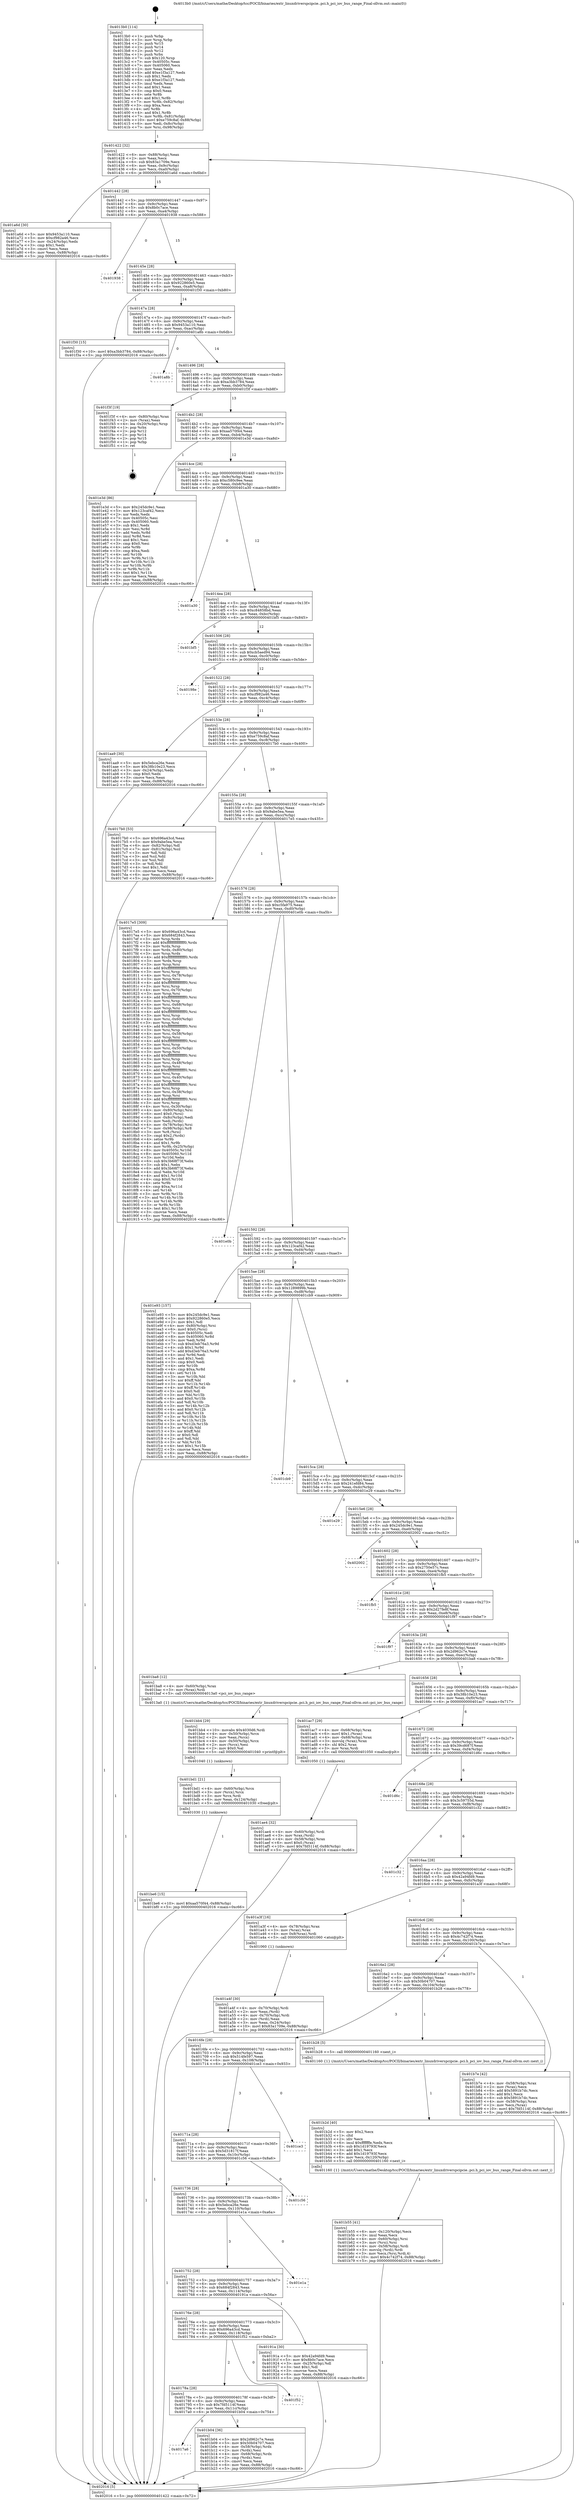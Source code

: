 digraph "0x4013b0" {
  label = "0x4013b0 (/mnt/c/Users/mathe/Desktop/tcc/POCII/binaries/extr_linuxdriverspcipcie..pci.h_pci_iov_bus_range_Final-ollvm.out::main(0))"
  labelloc = "t"
  node[shape=record]

  Entry [label="",width=0.3,height=0.3,shape=circle,fillcolor=black,style=filled]
  "0x401422" [label="{
     0x401422 [32]\l
     | [instrs]\l
     &nbsp;&nbsp;0x401422 \<+6\>: mov -0x88(%rbp),%eax\l
     &nbsp;&nbsp;0x401428 \<+2\>: mov %eax,%ecx\l
     &nbsp;&nbsp;0x40142a \<+6\>: sub $0x83a1709e,%ecx\l
     &nbsp;&nbsp;0x401430 \<+6\>: mov %eax,-0x9c(%rbp)\l
     &nbsp;&nbsp;0x401436 \<+6\>: mov %ecx,-0xa0(%rbp)\l
     &nbsp;&nbsp;0x40143c \<+6\>: je 0000000000401a6d \<main+0x6bd\>\l
  }"]
  "0x401a6d" [label="{
     0x401a6d [30]\l
     | [instrs]\l
     &nbsp;&nbsp;0x401a6d \<+5\>: mov $0x9453a110,%eax\l
     &nbsp;&nbsp;0x401a72 \<+5\>: mov $0xcf982a46,%ecx\l
     &nbsp;&nbsp;0x401a77 \<+3\>: mov -0x24(%rbp),%edx\l
     &nbsp;&nbsp;0x401a7a \<+3\>: cmp $0x1,%edx\l
     &nbsp;&nbsp;0x401a7d \<+3\>: cmovl %ecx,%eax\l
     &nbsp;&nbsp;0x401a80 \<+6\>: mov %eax,-0x88(%rbp)\l
     &nbsp;&nbsp;0x401a86 \<+5\>: jmp 0000000000402016 \<main+0xc66\>\l
  }"]
  "0x401442" [label="{
     0x401442 [28]\l
     | [instrs]\l
     &nbsp;&nbsp;0x401442 \<+5\>: jmp 0000000000401447 \<main+0x97\>\l
     &nbsp;&nbsp;0x401447 \<+6\>: mov -0x9c(%rbp),%eax\l
     &nbsp;&nbsp;0x40144d \<+5\>: sub $0x8b0c7ace,%eax\l
     &nbsp;&nbsp;0x401452 \<+6\>: mov %eax,-0xa4(%rbp)\l
     &nbsp;&nbsp;0x401458 \<+6\>: je 0000000000401938 \<main+0x588\>\l
  }"]
  Exit [label="",width=0.3,height=0.3,shape=circle,fillcolor=black,style=filled,peripheries=2]
  "0x401938" [label="{
     0x401938\l
  }", style=dashed]
  "0x40145e" [label="{
     0x40145e [28]\l
     | [instrs]\l
     &nbsp;&nbsp;0x40145e \<+5\>: jmp 0000000000401463 \<main+0xb3\>\l
     &nbsp;&nbsp;0x401463 \<+6\>: mov -0x9c(%rbp),%eax\l
     &nbsp;&nbsp;0x401469 \<+5\>: sub $0x922860e5,%eax\l
     &nbsp;&nbsp;0x40146e \<+6\>: mov %eax,-0xa8(%rbp)\l
     &nbsp;&nbsp;0x401474 \<+6\>: je 0000000000401f30 \<main+0xb80\>\l
  }"]
  "0x401be6" [label="{
     0x401be6 [15]\l
     | [instrs]\l
     &nbsp;&nbsp;0x401be6 \<+10\>: movl $0xaa570f44,-0x88(%rbp)\l
     &nbsp;&nbsp;0x401bf0 \<+5\>: jmp 0000000000402016 \<main+0xc66\>\l
  }"]
  "0x401f30" [label="{
     0x401f30 [15]\l
     | [instrs]\l
     &nbsp;&nbsp;0x401f30 \<+10\>: movl $0xa3bb3784,-0x88(%rbp)\l
     &nbsp;&nbsp;0x401f3a \<+5\>: jmp 0000000000402016 \<main+0xc66\>\l
  }"]
  "0x40147a" [label="{
     0x40147a [28]\l
     | [instrs]\l
     &nbsp;&nbsp;0x40147a \<+5\>: jmp 000000000040147f \<main+0xcf\>\l
     &nbsp;&nbsp;0x40147f \<+6\>: mov -0x9c(%rbp),%eax\l
     &nbsp;&nbsp;0x401485 \<+5\>: sub $0x9453a110,%eax\l
     &nbsp;&nbsp;0x40148a \<+6\>: mov %eax,-0xac(%rbp)\l
     &nbsp;&nbsp;0x401490 \<+6\>: je 0000000000401a8b \<main+0x6db\>\l
  }"]
  "0x401bd1" [label="{
     0x401bd1 [21]\l
     | [instrs]\l
     &nbsp;&nbsp;0x401bd1 \<+4\>: mov -0x60(%rbp),%rcx\l
     &nbsp;&nbsp;0x401bd5 \<+3\>: mov (%rcx),%rcx\l
     &nbsp;&nbsp;0x401bd8 \<+3\>: mov %rcx,%rdi\l
     &nbsp;&nbsp;0x401bdb \<+6\>: mov %eax,-0x124(%rbp)\l
     &nbsp;&nbsp;0x401be1 \<+5\>: call 0000000000401030 \<free@plt\>\l
     | [calls]\l
     &nbsp;&nbsp;0x401030 \{1\} (unknown)\l
  }"]
  "0x401a8b" [label="{
     0x401a8b\l
  }", style=dashed]
  "0x401496" [label="{
     0x401496 [28]\l
     | [instrs]\l
     &nbsp;&nbsp;0x401496 \<+5\>: jmp 000000000040149b \<main+0xeb\>\l
     &nbsp;&nbsp;0x40149b \<+6\>: mov -0x9c(%rbp),%eax\l
     &nbsp;&nbsp;0x4014a1 \<+5\>: sub $0xa3bb3784,%eax\l
     &nbsp;&nbsp;0x4014a6 \<+6\>: mov %eax,-0xb0(%rbp)\l
     &nbsp;&nbsp;0x4014ac \<+6\>: je 0000000000401f3f \<main+0xb8f\>\l
  }"]
  "0x401bb4" [label="{
     0x401bb4 [29]\l
     | [instrs]\l
     &nbsp;&nbsp;0x401bb4 \<+10\>: movabs $0x4030d6,%rdi\l
     &nbsp;&nbsp;0x401bbe \<+4\>: mov -0x50(%rbp),%rcx\l
     &nbsp;&nbsp;0x401bc2 \<+2\>: mov %eax,(%rcx)\l
     &nbsp;&nbsp;0x401bc4 \<+4\>: mov -0x50(%rbp),%rcx\l
     &nbsp;&nbsp;0x401bc8 \<+2\>: mov (%rcx),%esi\l
     &nbsp;&nbsp;0x401bca \<+2\>: mov $0x0,%al\l
     &nbsp;&nbsp;0x401bcc \<+5\>: call 0000000000401040 \<printf@plt\>\l
     | [calls]\l
     &nbsp;&nbsp;0x401040 \{1\} (unknown)\l
  }"]
  "0x401f3f" [label="{
     0x401f3f [19]\l
     | [instrs]\l
     &nbsp;&nbsp;0x401f3f \<+4\>: mov -0x80(%rbp),%rax\l
     &nbsp;&nbsp;0x401f43 \<+2\>: mov (%rax),%eax\l
     &nbsp;&nbsp;0x401f45 \<+4\>: lea -0x20(%rbp),%rsp\l
     &nbsp;&nbsp;0x401f49 \<+1\>: pop %rbx\l
     &nbsp;&nbsp;0x401f4a \<+2\>: pop %r12\l
     &nbsp;&nbsp;0x401f4c \<+2\>: pop %r14\l
     &nbsp;&nbsp;0x401f4e \<+2\>: pop %r15\l
     &nbsp;&nbsp;0x401f50 \<+1\>: pop %rbp\l
     &nbsp;&nbsp;0x401f51 \<+1\>: ret\l
  }"]
  "0x4014b2" [label="{
     0x4014b2 [28]\l
     | [instrs]\l
     &nbsp;&nbsp;0x4014b2 \<+5\>: jmp 00000000004014b7 \<main+0x107\>\l
     &nbsp;&nbsp;0x4014b7 \<+6\>: mov -0x9c(%rbp),%eax\l
     &nbsp;&nbsp;0x4014bd \<+5\>: sub $0xaa570f44,%eax\l
     &nbsp;&nbsp;0x4014c2 \<+6\>: mov %eax,-0xb4(%rbp)\l
     &nbsp;&nbsp;0x4014c8 \<+6\>: je 0000000000401e3d \<main+0xa8d\>\l
  }"]
  "0x401b55" [label="{
     0x401b55 [41]\l
     | [instrs]\l
     &nbsp;&nbsp;0x401b55 \<+6\>: mov -0x120(%rbp),%ecx\l
     &nbsp;&nbsp;0x401b5b \<+3\>: imul %eax,%ecx\l
     &nbsp;&nbsp;0x401b5e \<+4\>: mov -0x60(%rbp),%rsi\l
     &nbsp;&nbsp;0x401b62 \<+3\>: mov (%rsi),%rsi\l
     &nbsp;&nbsp;0x401b65 \<+4\>: mov -0x58(%rbp),%rdi\l
     &nbsp;&nbsp;0x401b69 \<+3\>: movslq (%rdi),%rdi\l
     &nbsp;&nbsp;0x401b6c \<+3\>: mov %ecx,(%rsi,%rdi,4)\l
     &nbsp;&nbsp;0x401b6f \<+10\>: movl $0x4c742f74,-0x88(%rbp)\l
     &nbsp;&nbsp;0x401b79 \<+5\>: jmp 0000000000402016 \<main+0xc66\>\l
  }"]
  "0x401e3d" [label="{
     0x401e3d [86]\l
     | [instrs]\l
     &nbsp;&nbsp;0x401e3d \<+5\>: mov $0x245dc9e1,%eax\l
     &nbsp;&nbsp;0x401e42 \<+5\>: mov $0x123caf42,%ecx\l
     &nbsp;&nbsp;0x401e47 \<+2\>: xor %edx,%edx\l
     &nbsp;&nbsp;0x401e49 \<+7\>: mov 0x40505c,%esi\l
     &nbsp;&nbsp;0x401e50 \<+7\>: mov 0x405060,%edi\l
     &nbsp;&nbsp;0x401e57 \<+3\>: sub $0x1,%edx\l
     &nbsp;&nbsp;0x401e5a \<+3\>: mov %esi,%r8d\l
     &nbsp;&nbsp;0x401e5d \<+3\>: add %edx,%r8d\l
     &nbsp;&nbsp;0x401e60 \<+4\>: imul %r8d,%esi\l
     &nbsp;&nbsp;0x401e64 \<+3\>: and $0x1,%esi\l
     &nbsp;&nbsp;0x401e67 \<+3\>: cmp $0x0,%esi\l
     &nbsp;&nbsp;0x401e6a \<+4\>: sete %r9b\l
     &nbsp;&nbsp;0x401e6e \<+3\>: cmp $0xa,%edi\l
     &nbsp;&nbsp;0x401e71 \<+4\>: setl %r10b\l
     &nbsp;&nbsp;0x401e75 \<+3\>: mov %r9b,%r11b\l
     &nbsp;&nbsp;0x401e78 \<+3\>: and %r10b,%r11b\l
     &nbsp;&nbsp;0x401e7b \<+3\>: xor %r10b,%r9b\l
     &nbsp;&nbsp;0x401e7e \<+3\>: or %r9b,%r11b\l
     &nbsp;&nbsp;0x401e81 \<+4\>: test $0x1,%r11b\l
     &nbsp;&nbsp;0x401e85 \<+3\>: cmovne %ecx,%eax\l
     &nbsp;&nbsp;0x401e88 \<+6\>: mov %eax,-0x88(%rbp)\l
     &nbsp;&nbsp;0x401e8e \<+5\>: jmp 0000000000402016 \<main+0xc66\>\l
  }"]
  "0x4014ce" [label="{
     0x4014ce [28]\l
     | [instrs]\l
     &nbsp;&nbsp;0x4014ce \<+5\>: jmp 00000000004014d3 \<main+0x123\>\l
     &nbsp;&nbsp;0x4014d3 \<+6\>: mov -0x9c(%rbp),%eax\l
     &nbsp;&nbsp;0x4014d9 \<+5\>: sub $0xc580c9ee,%eax\l
     &nbsp;&nbsp;0x4014de \<+6\>: mov %eax,-0xb8(%rbp)\l
     &nbsp;&nbsp;0x4014e4 \<+6\>: je 0000000000401a30 \<main+0x680\>\l
  }"]
  "0x401b2d" [label="{
     0x401b2d [40]\l
     | [instrs]\l
     &nbsp;&nbsp;0x401b2d \<+5\>: mov $0x2,%ecx\l
     &nbsp;&nbsp;0x401b32 \<+1\>: cltd\l
     &nbsp;&nbsp;0x401b33 \<+2\>: idiv %ecx\l
     &nbsp;&nbsp;0x401b35 \<+6\>: imul $0xfffffffe,%edx,%ecx\l
     &nbsp;&nbsp;0x401b3b \<+6\>: sub $0x1d19793f,%ecx\l
     &nbsp;&nbsp;0x401b41 \<+3\>: add $0x1,%ecx\l
     &nbsp;&nbsp;0x401b44 \<+6\>: add $0x1d19793f,%ecx\l
     &nbsp;&nbsp;0x401b4a \<+6\>: mov %ecx,-0x120(%rbp)\l
     &nbsp;&nbsp;0x401b50 \<+5\>: call 0000000000401160 \<next_i\>\l
     | [calls]\l
     &nbsp;&nbsp;0x401160 \{1\} (/mnt/c/Users/mathe/Desktop/tcc/POCII/binaries/extr_linuxdriverspcipcie..pci.h_pci_iov_bus_range_Final-ollvm.out::next_i)\l
  }"]
  "0x401a30" [label="{
     0x401a30\l
  }", style=dashed]
  "0x4014ea" [label="{
     0x4014ea [28]\l
     | [instrs]\l
     &nbsp;&nbsp;0x4014ea \<+5\>: jmp 00000000004014ef \<main+0x13f\>\l
     &nbsp;&nbsp;0x4014ef \<+6\>: mov -0x9c(%rbp),%eax\l
     &nbsp;&nbsp;0x4014f5 \<+5\>: sub $0xc84858bd,%eax\l
     &nbsp;&nbsp;0x4014fa \<+6\>: mov %eax,-0xbc(%rbp)\l
     &nbsp;&nbsp;0x401500 \<+6\>: je 0000000000401bf5 \<main+0x845\>\l
  }"]
  "0x4017a6" [label="{
     0x4017a6\l
  }", style=dashed]
  "0x401bf5" [label="{
     0x401bf5\l
  }", style=dashed]
  "0x401506" [label="{
     0x401506 [28]\l
     | [instrs]\l
     &nbsp;&nbsp;0x401506 \<+5\>: jmp 000000000040150b \<main+0x15b\>\l
     &nbsp;&nbsp;0x40150b \<+6\>: mov -0x9c(%rbp),%eax\l
     &nbsp;&nbsp;0x401511 \<+5\>: sub $0xcb5aed94,%eax\l
     &nbsp;&nbsp;0x401516 \<+6\>: mov %eax,-0xc0(%rbp)\l
     &nbsp;&nbsp;0x40151c \<+6\>: je 000000000040198e \<main+0x5de\>\l
  }"]
  "0x401b04" [label="{
     0x401b04 [36]\l
     | [instrs]\l
     &nbsp;&nbsp;0x401b04 \<+5\>: mov $0x2d962c7e,%eax\l
     &nbsp;&nbsp;0x401b09 \<+5\>: mov $0x50b04707,%ecx\l
     &nbsp;&nbsp;0x401b0e \<+4\>: mov -0x58(%rbp),%rdx\l
     &nbsp;&nbsp;0x401b12 \<+2\>: mov (%rdx),%esi\l
     &nbsp;&nbsp;0x401b14 \<+4\>: mov -0x68(%rbp),%rdx\l
     &nbsp;&nbsp;0x401b18 \<+2\>: cmp (%rdx),%esi\l
     &nbsp;&nbsp;0x401b1a \<+3\>: cmovl %ecx,%eax\l
     &nbsp;&nbsp;0x401b1d \<+6\>: mov %eax,-0x88(%rbp)\l
     &nbsp;&nbsp;0x401b23 \<+5\>: jmp 0000000000402016 \<main+0xc66\>\l
  }"]
  "0x40198e" [label="{
     0x40198e\l
  }", style=dashed]
  "0x401522" [label="{
     0x401522 [28]\l
     | [instrs]\l
     &nbsp;&nbsp;0x401522 \<+5\>: jmp 0000000000401527 \<main+0x177\>\l
     &nbsp;&nbsp;0x401527 \<+6\>: mov -0x9c(%rbp),%eax\l
     &nbsp;&nbsp;0x40152d \<+5\>: sub $0xcf982a46,%eax\l
     &nbsp;&nbsp;0x401532 \<+6\>: mov %eax,-0xc4(%rbp)\l
     &nbsp;&nbsp;0x401538 \<+6\>: je 0000000000401aa9 \<main+0x6f9\>\l
  }"]
  "0x40178a" [label="{
     0x40178a [28]\l
     | [instrs]\l
     &nbsp;&nbsp;0x40178a \<+5\>: jmp 000000000040178f \<main+0x3df\>\l
     &nbsp;&nbsp;0x40178f \<+6\>: mov -0x9c(%rbp),%eax\l
     &nbsp;&nbsp;0x401795 \<+5\>: sub $0x7fd5114f,%eax\l
     &nbsp;&nbsp;0x40179a \<+6\>: mov %eax,-0x11c(%rbp)\l
     &nbsp;&nbsp;0x4017a0 \<+6\>: je 0000000000401b04 \<main+0x754\>\l
  }"]
  "0x401aa9" [label="{
     0x401aa9 [30]\l
     | [instrs]\l
     &nbsp;&nbsp;0x401aa9 \<+5\>: mov $0x5ebca26e,%eax\l
     &nbsp;&nbsp;0x401aae \<+5\>: mov $0x38b10e23,%ecx\l
     &nbsp;&nbsp;0x401ab3 \<+3\>: mov -0x24(%rbp),%edx\l
     &nbsp;&nbsp;0x401ab6 \<+3\>: cmp $0x0,%edx\l
     &nbsp;&nbsp;0x401ab9 \<+3\>: cmove %ecx,%eax\l
     &nbsp;&nbsp;0x401abc \<+6\>: mov %eax,-0x88(%rbp)\l
     &nbsp;&nbsp;0x401ac2 \<+5\>: jmp 0000000000402016 \<main+0xc66\>\l
  }"]
  "0x40153e" [label="{
     0x40153e [28]\l
     | [instrs]\l
     &nbsp;&nbsp;0x40153e \<+5\>: jmp 0000000000401543 \<main+0x193\>\l
     &nbsp;&nbsp;0x401543 \<+6\>: mov -0x9c(%rbp),%eax\l
     &nbsp;&nbsp;0x401549 \<+5\>: sub $0xe759c8af,%eax\l
     &nbsp;&nbsp;0x40154e \<+6\>: mov %eax,-0xc8(%rbp)\l
     &nbsp;&nbsp;0x401554 \<+6\>: je 00000000004017b0 \<main+0x400\>\l
  }"]
  "0x401f52" [label="{
     0x401f52\l
  }", style=dashed]
  "0x4017b0" [label="{
     0x4017b0 [53]\l
     | [instrs]\l
     &nbsp;&nbsp;0x4017b0 \<+5\>: mov $0x696a43cd,%eax\l
     &nbsp;&nbsp;0x4017b5 \<+5\>: mov $0x9abe5ea,%ecx\l
     &nbsp;&nbsp;0x4017ba \<+6\>: mov -0x82(%rbp),%dl\l
     &nbsp;&nbsp;0x4017c0 \<+7\>: mov -0x81(%rbp),%sil\l
     &nbsp;&nbsp;0x4017c7 \<+3\>: mov %dl,%dil\l
     &nbsp;&nbsp;0x4017ca \<+3\>: and %sil,%dil\l
     &nbsp;&nbsp;0x4017cd \<+3\>: xor %sil,%dl\l
     &nbsp;&nbsp;0x4017d0 \<+3\>: or %dl,%dil\l
     &nbsp;&nbsp;0x4017d3 \<+4\>: test $0x1,%dil\l
     &nbsp;&nbsp;0x4017d7 \<+3\>: cmovne %ecx,%eax\l
     &nbsp;&nbsp;0x4017da \<+6\>: mov %eax,-0x88(%rbp)\l
     &nbsp;&nbsp;0x4017e0 \<+5\>: jmp 0000000000402016 \<main+0xc66\>\l
  }"]
  "0x40155a" [label="{
     0x40155a [28]\l
     | [instrs]\l
     &nbsp;&nbsp;0x40155a \<+5\>: jmp 000000000040155f \<main+0x1af\>\l
     &nbsp;&nbsp;0x40155f \<+6\>: mov -0x9c(%rbp),%eax\l
     &nbsp;&nbsp;0x401565 \<+5\>: sub $0x9abe5ea,%eax\l
     &nbsp;&nbsp;0x40156a \<+6\>: mov %eax,-0xcc(%rbp)\l
     &nbsp;&nbsp;0x401570 \<+6\>: je 00000000004017e5 \<main+0x435\>\l
  }"]
  "0x402016" [label="{
     0x402016 [5]\l
     | [instrs]\l
     &nbsp;&nbsp;0x402016 \<+5\>: jmp 0000000000401422 \<main+0x72\>\l
  }"]
  "0x4013b0" [label="{
     0x4013b0 [114]\l
     | [instrs]\l
     &nbsp;&nbsp;0x4013b0 \<+1\>: push %rbp\l
     &nbsp;&nbsp;0x4013b1 \<+3\>: mov %rsp,%rbp\l
     &nbsp;&nbsp;0x4013b4 \<+2\>: push %r15\l
     &nbsp;&nbsp;0x4013b6 \<+2\>: push %r14\l
     &nbsp;&nbsp;0x4013b8 \<+2\>: push %r12\l
     &nbsp;&nbsp;0x4013ba \<+1\>: push %rbx\l
     &nbsp;&nbsp;0x4013bb \<+7\>: sub $0x120,%rsp\l
     &nbsp;&nbsp;0x4013c2 \<+7\>: mov 0x40505c,%eax\l
     &nbsp;&nbsp;0x4013c9 \<+7\>: mov 0x405060,%ecx\l
     &nbsp;&nbsp;0x4013d0 \<+2\>: mov %eax,%edx\l
     &nbsp;&nbsp;0x4013d2 \<+6\>: add $0xe1f3a127,%edx\l
     &nbsp;&nbsp;0x4013d8 \<+3\>: sub $0x1,%edx\l
     &nbsp;&nbsp;0x4013db \<+6\>: sub $0xe1f3a127,%edx\l
     &nbsp;&nbsp;0x4013e1 \<+3\>: imul %edx,%eax\l
     &nbsp;&nbsp;0x4013e4 \<+3\>: and $0x1,%eax\l
     &nbsp;&nbsp;0x4013e7 \<+3\>: cmp $0x0,%eax\l
     &nbsp;&nbsp;0x4013ea \<+4\>: sete %r8b\l
     &nbsp;&nbsp;0x4013ee \<+4\>: and $0x1,%r8b\l
     &nbsp;&nbsp;0x4013f2 \<+7\>: mov %r8b,-0x82(%rbp)\l
     &nbsp;&nbsp;0x4013f9 \<+3\>: cmp $0xa,%ecx\l
     &nbsp;&nbsp;0x4013fc \<+4\>: setl %r8b\l
     &nbsp;&nbsp;0x401400 \<+4\>: and $0x1,%r8b\l
     &nbsp;&nbsp;0x401404 \<+7\>: mov %r8b,-0x81(%rbp)\l
     &nbsp;&nbsp;0x40140b \<+10\>: movl $0xe759c8af,-0x88(%rbp)\l
     &nbsp;&nbsp;0x401415 \<+6\>: mov %edi,-0x8c(%rbp)\l
     &nbsp;&nbsp;0x40141b \<+7\>: mov %rsi,-0x98(%rbp)\l
  }"]
  "0x401ae4" [label="{
     0x401ae4 [32]\l
     | [instrs]\l
     &nbsp;&nbsp;0x401ae4 \<+4\>: mov -0x60(%rbp),%rdi\l
     &nbsp;&nbsp;0x401ae8 \<+3\>: mov %rax,(%rdi)\l
     &nbsp;&nbsp;0x401aeb \<+4\>: mov -0x58(%rbp),%rax\l
     &nbsp;&nbsp;0x401aef \<+6\>: movl $0x0,(%rax)\l
     &nbsp;&nbsp;0x401af5 \<+10\>: movl $0x7fd5114f,-0x88(%rbp)\l
     &nbsp;&nbsp;0x401aff \<+5\>: jmp 0000000000402016 \<main+0xc66\>\l
  }"]
  "0x4017e5" [label="{
     0x4017e5 [309]\l
     | [instrs]\l
     &nbsp;&nbsp;0x4017e5 \<+5\>: mov $0x696a43cd,%eax\l
     &nbsp;&nbsp;0x4017ea \<+5\>: mov $0x684f2843,%ecx\l
     &nbsp;&nbsp;0x4017ef \<+3\>: mov %rsp,%rdx\l
     &nbsp;&nbsp;0x4017f2 \<+4\>: add $0xfffffffffffffff0,%rdx\l
     &nbsp;&nbsp;0x4017f6 \<+3\>: mov %rdx,%rsp\l
     &nbsp;&nbsp;0x4017f9 \<+4\>: mov %rdx,-0x80(%rbp)\l
     &nbsp;&nbsp;0x4017fd \<+3\>: mov %rsp,%rdx\l
     &nbsp;&nbsp;0x401800 \<+4\>: add $0xfffffffffffffff0,%rdx\l
     &nbsp;&nbsp;0x401804 \<+3\>: mov %rdx,%rsp\l
     &nbsp;&nbsp;0x401807 \<+3\>: mov %rsp,%rsi\l
     &nbsp;&nbsp;0x40180a \<+4\>: add $0xfffffffffffffff0,%rsi\l
     &nbsp;&nbsp;0x40180e \<+3\>: mov %rsi,%rsp\l
     &nbsp;&nbsp;0x401811 \<+4\>: mov %rsi,-0x78(%rbp)\l
     &nbsp;&nbsp;0x401815 \<+3\>: mov %rsp,%rsi\l
     &nbsp;&nbsp;0x401818 \<+4\>: add $0xfffffffffffffff0,%rsi\l
     &nbsp;&nbsp;0x40181c \<+3\>: mov %rsi,%rsp\l
     &nbsp;&nbsp;0x40181f \<+4\>: mov %rsi,-0x70(%rbp)\l
     &nbsp;&nbsp;0x401823 \<+3\>: mov %rsp,%rsi\l
     &nbsp;&nbsp;0x401826 \<+4\>: add $0xfffffffffffffff0,%rsi\l
     &nbsp;&nbsp;0x40182a \<+3\>: mov %rsi,%rsp\l
     &nbsp;&nbsp;0x40182d \<+4\>: mov %rsi,-0x68(%rbp)\l
     &nbsp;&nbsp;0x401831 \<+3\>: mov %rsp,%rsi\l
     &nbsp;&nbsp;0x401834 \<+4\>: add $0xfffffffffffffff0,%rsi\l
     &nbsp;&nbsp;0x401838 \<+3\>: mov %rsi,%rsp\l
     &nbsp;&nbsp;0x40183b \<+4\>: mov %rsi,-0x60(%rbp)\l
     &nbsp;&nbsp;0x40183f \<+3\>: mov %rsp,%rsi\l
     &nbsp;&nbsp;0x401842 \<+4\>: add $0xfffffffffffffff0,%rsi\l
     &nbsp;&nbsp;0x401846 \<+3\>: mov %rsi,%rsp\l
     &nbsp;&nbsp;0x401849 \<+4\>: mov %rsi,-0x58(%rbp)\l
     &nbsp;&nbsp;0x40184d \<+3\>: mov %rsp,%rsi\l
     &nbsp;&nbsp;0x401850 \<+4\>: add $0xfffffffffffffff0,%rsi\l
     &nbsp;&nbsp;0x401854 \<+3\>: mov %rsi,%rsp\l
     &nbsp;&nbsp;0x401857 \<+4\>: mov %rsi,-0x50(%rbp)\l
     &nbsp;&nbsp;0x40185b \<+3\>: mov %rsp,%rsi\l
     &nbsp;&nbsp;0x40185e \<+4\>: add $0xfffffffffffffff0,%rsi\l
     &nbsp;&nbsp;0x401862 \<+3\>: mov %rsi,%rsp\l
     &nbsp;&nbsp;0x401865 \<+4\>: mov %rsi,-0x48(%rbp)\l
     &nbsp;&nbsp;0x401869 \<+3\>: mov %rsp,%rsi\l
     &nbsp;&nbsp;0x40186c \<+4\>: add $0xfffffffffffffff0,%rsi\l
     &nbsp;&nbsp;0x401870 \<+3\>: mov %rsi,%rsp\l
     &nbsp;&nbsp;0x401873 \<+4\>: mov %rsi,-0x40(%rbp)\l
     &nbsp;&nbsp;0x401877 \<+3\>: mov %rsp,%rsi\l
     &nbsp;&nbsp;0x40187a \<+4\>: add $0xfffffffffffffff0,%rsi\l
     &nbsp;&nbsp;0x40187e \<+3\>: mov %rsi,%rsp\l
     &nbsp;&nbsp;0x401881 \<+4\>: mov %rsi,-0x38(%rbp)\l
     &nbsp;&nbsp;0x401885 \<+3\>: mov %rsp,%rsi\l
     &nbsp;&nbsp;0x401888 \<+4\>: add $0xfffffffffffffff0,%rsi\l
     &nbsp;&nbsp;0x40188c \<+3\>: mov %rsi,%rsp\l
     &nbsp;&nbsp;0x40188f \<+4\>: mov %rsi,-0x30(%rbp)\l
     &nbsp;&nbsp;0x401893 \<+4\>: mov -0x80(%rbp),%rsi\l
     &nbsp;&nbsp;0x401897 \<+6\>: movl $0x0,(%rsi)\l
     &nbsp;&nbsp;0x40189d \<+6\>: mov -0x8c(%rbp),%edi\l
     &nbsp;&nbsp;0x4018a3 \<+2\>: mov %edi,(%rdx)\l
     &nbsp;&nbsp;0x4018a5 \<+4\>: mov -0x78(%rbp),%rsi\l
     &nbsp;&nbsp;0x4018a9 \<+7\>: mov -0x98(%rbp),%r8\l
     &nbsp;&nbsp;0x4018b0 \<+3\>: mov %r8,(%rsi)\l
     &nbsp;&nbsp;0x4018b3 \<+3\>: cmpl $0x2,(%rdx)\l
     &nbsp;&nbsp;0x4018b6 \<+4\>: setne %r9b\l
     &nbsp;&nbsp;0x4018ba \<+4\>: and $0x1,%r9b\l
     &nbsp;&nbsp;0x4018be \<+4\>: mov %r9b,-0x25(%rbp)\l
     &nbsp;&nbsp;0x4018c2 \<+8\>: mov 0x40505c,%r10d\l
     &nbsp;&nbsp;0x4018ca \<+8\>: mov 0x405060,%r11d\l
     &nbsp;&nbsp;0x4018d2 \<+3\>: mov %r10d,%ebx\l
     &nbsp;&nbsp;0x4018d5 \<+6\>: sub $0x3b68f73f,%ebx\l
     &nbsp;&nbsp;0x4018db \<+3\>: sub $0x1,%ebx\l
     &nbsp;&nbsp;0x4018de \<+6\>: add $0x3b68f73f,%ebx\l
     &nbsp;&nbsp;0x4018e4 \<+4\>: imul %ebx,%r10d\l
     &nbsp;&nbsp;0x4018e8 \<+4\>: and $0x1,%r10d\l
     &nbsp;&nbsp;0x4018ec \<+4\>: cmp $0x0,%r10d\l
     &nbsp;&nbsp;0x4018f0 \<+4\>: sete %r9b\l
     &nbsp;&nbsp;0x4018f4 \<+4\>: cmp $0xa,%r11d\l
     &nbsp;&nbsp;0x4018f8 \<+4\>: setl %r14b\l
     &nbsp;&nbsp;0x4018fc \<+3\>: mov %r9b,%r15b\l
     &nbsp;&nbsp;0x4018ff \<+3\>: and %r14b,%r15b\l
     &nbsp;&nbsp;0x401902 \<+3\>: xor %r14b,%r9b\l
     &nbsp;&nbsp;0x401905 \<+3\>: or %r9b,%r15b\l
     &nbsp;&nbsp;0x401908 \<+4\>: test $0x1,%r15b\l
     &nbsp;&nbsp;0x40190c \<+3\>: cmovne %ecx,%eax\l
     &nbsp;&nbsp;0x40190f \<+6\>: mov %eax,-0x88(%rbp)\l
     &nbsp;&nbsp;0x401915 \<+5\>: jmp 0000000000402016 \<main+0xc66\>\l
  }"]
  "0x401576" [label="{
     0x401576 [28]\l
     | [instrs]\l
     &nbsp;&nbsp;0x401576 \<+5\>: jmp 000000000040157b \<main+0x1cb\>\l
     &nbsp;&nbsp;0x40157b \<+6\>: mov -0x9c(%rbp),%eax\l
     &nbsp;&nbsp;0x401581 \<+5\>: sub $0xc5fa975,%eax\l
     &nbsp;&nbsp;0x401586 \<+6\>: mov %eax,-0xd0(%rbp)\l
     &nbsp;&nbsp;0x40158c \<+6\>: je 0000000000401e0b \<main+0xa5b\>\l
  }"]
  "0x401a4f" [label="{
     0x401a4f [30]\l
     | [instrs]\l
     &nbsp;&nbsp;0x401a4f \<+4\>: mov -0x70(%rbp),%rdi\l
     &nbsp;&nbsp;0x401a53 \<+2\>: mov %eax,(%rdi)\l
     &nbsp;&nbsp;0x401a55 \<+4\>: mov -0x70(%rbp),%rdi\l
     &nbsp;&nbsp;0x401a59 \<+2\>: mov (%rdi),%eax\l
     &nbsp;&nbsp;0x401a5b \<+3\>: mov %eax,-0x24(%rbp)\l
     &nbsp;&nbsp;0x401a5e \<+10\>: movl $0x83a1709e,-0x88(%rbp)\l
     &nbsp;&nbsp;0x401a68 \<+5\>: jmp 0000000000402016 \<main+0xc66\>\l
  }"]
  "0x40176e" [label="{
     0x40176e [28]\l
     | [instrs]\l
     &nbsp;&nbsp;0x40176e \<+5\>: jmp 0000000000401773 \<main+0x3c3\>\l
     &nbsp;&nbsp;0x401773 \<+6\>: mov -0x9c(%rbp),%eax\l
     &nbsp;&nbsp;0x401779 \<+5\>: sub $0x696a43cd,%eax\l
     &nbsp;&nbsp;0x40177e \<+6\>: mov %eax,-0x118(%rbp)\l
     &nbsp;&nbsp;0x401784 \<+6\>: je 0000000000401f52 \<main+0xba2\>\l
  }"]
  "0x401e0b" [label="{
     0x401e0b\l
  }", style=dashed]
  "0x401592" [label="{
     0x401592 [28]\l
     | [instrs]\l
     &nbsp;&nbsp;0x401592 \<+5\>: jmp 0000000000401597 \<main+0x1e7\>\l
     &nbsp;&nbsp;0x401597 \<+6\>: mov -0x9c(%rbp),%eax\l
     &nbsp;&nbsp;0x40159d \<+5\>: sub $0x123caf42,%eax\l
     &nbsp;&nbsp;0x4015a2 \<+6\>: mov %eax,-0xd4(%rbp)\l
     &nbsp;&nbsp;0x4015a8 \<+6\>: je 0000000000401e93 \<main+0xae3\>\l
  }"]
  "0x40191a" [label="{
     0x40191a [30]\l
     | [instrs]\l
     &nbsp;&nbsp;0x40191a \<+5\>: mov $0x42a94fd9,%eax\l
     &nbsp;&nbsp;0x40191f \<+5\>: mov $0x8b0c7ace,%ecx\l
     &nbsp;&nbsp;0x401924 \<+3\>: mov -0x25(%rbp),%dl\l
     &nbsp;&nbsp;0x401927 \<+3\>: test $0x1,%dl\l
     &nbsp;&nbsp;0x40192a \<+3\>: cmovne %ecx,%eax\l
     &nbsp;&nbsp;0x40192d \<+6\>: mov %eax,-0x88(%rbp)\l
     &nbsp;&nbsp;0x401933 \<+5\>: jmp 0000000000402016 \<main+0xc66\>\l
  }"]
  "0x401e93" [label="{
     0x401e93 [157]\l
     | [instrs]\l
     &nbsp;&nbsp;0x401e93 \<+5\>: mov $0x245dc9e1,%eax\l
     &nbsp;&nbsp;0x401e98 \<+5\>: mov $0x922860e5,%ecx\l
     &nbsp;&nbsp;0x401e9d \<+2\>: mov $0x1,%dl\l
     &nbsp;&nbsp;0x401e9f \<+4\>: mov -0x80(%rbp),%rsi\l
     &nbsp;&nbsp;0x401ea3 \<+6\>: movl $0x0,(%rsi)\l
     &nbsp;&nbsp;0x401ea9 \<+7\>: mov 0x40505c,%edi\l
     &nbsp;&nbsp;0x401eb0 \<+8\>: mov 0x405060,%r8d\l
     &nbsp;&nbsp;0x401eb8 \<+3\>: mov %edi,%r9d\l
     &nbsp;&nbsp;0x401ebb \<+7\>: sub $0xd3eb76a3,%r9d\l
     &nbsp;&nbsp;0x401ec2 \<+4\>: sub $0x1,%r9d\l
     &nbsp;&nbsp;0x401ec6 \<+7\>: add $0xd3eb76a3,%r9d\l
     &nbsp;&nbsp;0x401ecd \<+4\>: imul %r9d,%edi\l
     &nbsp;&nbsp;0x401ed1 \<+3\>: and $0x1,%edi\l
     &nbsp;&nbsp;0x401ed4 \<+3\>: cmp $0x0,%edi\l
     &nbsp;&nbsp;0x401ed7 \<+4\>: sete %r10b\l
     &nbsp;&nbsp;0x401edb \<+4\>: cmp $0xa,%r8d\l
     &nbsp;&nbsp;0x401edf \<+4\>: setl %r11b\l
     &nbsp;&nbsp;0x401ee3 \<+3\>: mov %r10b,%bl\l
     &nbsp;&nbsp;0x401ee6 \<+3\>: xor $0xff,%bl\l
     &nbsp;&nbsp;0x401ee9 \<+3\>: mov %r11b,%r14b\l
     &nbsp;&nbsp;0x401eec \<+4\>: xor $0xff,%r14b\l
     &nbsp;&nbsp;0x401ef0 \<+3\>: xor $0x0,%dl\l
     &nbsp;&nbsp;0x401ef3 \<+3\>: mov %bl,%r15b\l
     &nbsp;&nbsp;0x401ef6 \<+4\>: and $0x0,%r15b\l
     &nbsp;&nbsp;0x401efa \<+3\>: and %dl,%r10b\l
     &nbsp;&nbsp;0x401efd \<+3\>: mov %r14b,%r12b\l
     &nbsp;&nbsp;0x401f00 \<+4\>: and $0x0,%r12b\l
     &nbsp;&nbsp;0x401f04 \<+3\>: and %dl,%r11b\l
     &nbsp;&nbsp;0x401f07 \<+3\>: or %r10b,%r15b\l
     &nbsp;&nbsp;0x401f0a \<+3\>: or %r11b,%r12b\l
     &nbsp;&nbsp;0x401f0d \<+3\>: xor %r12b,%r15b\l
     &nbsp;&nbsp;0x401f10 \<+3\>: or %r14b,%bl\l
     &nbsp;&nbsp;0x401f13 \<+3\>: xor $0xff,%bl\l
     &nbsp;&nbsp;0x401f16 \<+3\>: or $0x0,%dl\l
     &nbsp;&nbsp;0x401f19 \<+2\>: and %dl,%bl\l
     &nbsp;&nbsp;0x401f1b \<+3\>: or %bl,%r15b\l
     &nbsp;&nbsp;0x401f1e \<+4\>: test $0x1,%r15b\l
     &nbsp;&nbsp;0x401f22 \<+3\>: cmovne %ecx,%eax\l
     &nbsp;&nbsp;0x401f25 \<+6\>: mov %eax,-0x88(%rbp)\l
     &nbsp;&nbsp;0x401f2b \<+5\>: jmp 0000000000402016 \<main+0xc66\>\l
  }"]
  "0x4015ae" [label="{
     0x4015ae [28]\l
     | [instrs]\l
     &nbsp;&nbsp;0x4015ae \<+5\>: jmp 00000000004015b3 \<main+0x203\>\l
     &nbsp;&nbsp;0x4015b3 \<+6\>: mov -0x9c(%rbp),%eax\l
     &nbsp;&nbsp;0x4015b9 \<+5\>: sub $0x1289899b,%eax\l
     &nbsp;&nbsp;0x4015be \<+6\>: mov %eax,-0xd8(%rbp)\l
     &nbsp;&nbsp;0x4015c4 \<+6\>: je 0000000000401cb9 \<main+0x909\>\l
  }"]
  "0x401752" [label="{
     0x401752 [28]\l
     | [instrs]\l
     &nbsp;&nbsp;0x401752 \<+5\>: jmp 0000000000401757 \<main+0x3a7\>\l
     &nbsp;&nbsp;0x401757 \<+6\>: mov -0x9c(%rbp),%eax\l
     &nbsp;&nbsp;0x40175d \<+5\>: sub $0x684f2843,%eax\l
     &nbsp;&nbsp;0x401762 \<+6\>: mov %eax,-0x114(%rbp)\l
     &nbsp;&nbsp;0x401768 \<+6\>: je 000000000040191a \<main+0x56a\>\l
  }"]
  "0x401cb9" [label="{
     0x401cb9\l
  }", style=dashed]
  "0x4015ca" [label="{
     0x4015ca [28]\l
     | [instrs]\l
     &nbsp;&nbsp;0x4015ca \<+5\>: jmp 00000000004015cf \<main+0x21f\>\l
     &nbsp;&nbsp;0x4015cf \<+6\>: mov -0x9c(%rbp),%eax\l
     &nbsp;&nbsp;0x4015d5 \<+5\>: sub $0x241efd84,%eax\l
     &nbsp;&nbsp;0x4015da \<+6\>: mov %eax,-0xdc(%rbp)\l
     &nbsp;&nbsp;0x4015e0 \<+6\>: je 0000000000401e29 \<main+0xa79\>\l
  }"]
  "0x401e1a" [label="{
     0x401e1a\l
  }", style=dashed]
  "0x401e29" [label="{
     0x401e29\l
  }", style=dashed]
  "0x4015e6" [label="{
     0x4015e6 [28]\l
     | [instrs]\l
     &nbsp;&nbsp;0x4015e6 \<+5\>: jmp 00000000004015eb \<main+0x23b\>\l
     &nbsp;&nbsp;0x4015eb \<+6\>: mov -0x9c(%rbp),%eax\l
     &nbsp;&nbsp;0x4015f1 \<+5\>: sub $0x245dc9e1,%eax\l
     &nbsp;&nbsp;0x4015f6 \<+6\>: mov %eax,-0xe0(%rbp)\l
     &nbsp;&nbsp;0x4015fc \<+6\>: je 0000000000402002 \<main+0xc52\>\l
  }"]
  "0x401736" [label="{
     0x401736 [28]\l
     | [instrs]\l
     &nbsp;&nbsp;0x401736 \<+5\>: jmp 000000000040173b \<main+0x38b\>\l
     &nbsp;&nbsp;0x40173b \<+6\>: mov -0x9c(%rbp),%eax\l
     &nbsp;&nbsp;0x401741 \<+5\>: sub $0x5ebca26e,%eax\l
     &nbsp;&nbsp;0x401746 \<+6\>: mov %eax,-0x110(%rbp)\l
     &nbsp;&nbsp;0x40174c \<+6\>: je 0000000000401e1a \<main+0xa6a\>\l
  }"]
  "0x402002" [label="{
     0x402002\l
  }", style=dashed]
  "0x401602" [label="{
     0x401602 [28]\l
     | [instrs]\l
     &nbsp;&nbsp;0x401602 \<+5\>: jmp 0000000000401607 \<main+0x257\>\l
     &nbsp;&nbsp;0x401607 \<+6\>: mov -0x9c(%rbp),%eax\l
     &nbsp;&nbsp;0x40160d \<+5\>: sub $0x2750e57c,%eax\l
     &nbsp;&nbsp;0x401612 \<+6\>: mov %eax,-0xe4(%rbp)\l
     &nbsp;&nbsp;0x401618 \<+6\>: je 0000000000401fb5 \<main+0xc05\>\l
  }"]
  "0x401c56" [label="{
     0x401c56\l
  }", style=dashed]
  "0x401fb5" [label="{
     0x401fb5\l
  }", style=dashed]
  "0x40161e" [label="{
     0x40161e [28]\l
     | [instrs]\l
     &nbsp;&nbsp;0x40161e \<+5\>: jmp 0000000000401623 \<main+0x273\>\l
     &nbsp;&nbsp;0x401623 \<+6\>: mov -0x9c(%rbp),%eax\l
     &nbsp;&nbsp;0x401629 \<+5\>: sub $0x2d27fe8f,%eax\l
     &nbsp;&nbsp;0x40162e \<+6\>: mov %eax,-0xe8(%rbp)\l
     &nbsp;&nbsp;0x401634 \<+6\>: je 0000000000401f97 \<main+0xbe7\>\l
  }"]
  "0x40171a" [label="{
     0x40171a [28]\l
     | [instrs]\l
     &nbsp;&nbsp;0x40171a \<+5\>: jmp 000000000040171f \<main+0x36f\>\l
     &nbsp;&nbsp;0x40171f \<+6\>: mov -0x9c(%rbp),%eax\l
     &nbsp;&nbsp;0x401725 \<+5\>: sub $0x5d31817f,%eax\l
     &nbsp;&nbsp;0x40172a \<+6\>: mov %eax,-0x10c(%rbp)\l
     &nbsp;&nbsp;0x401730 \<+6\>: je 0000000000401c56 \<main+0x8a6\>\l
  }"]
  "0x401f97" [label="{
     0x401f97\l
  }", style=dashed]
  "0x40163a" [label="{
     0x40163a [28]\l
     | [instrs]\l
     &nbsp;&nbsp;0x40163a \<+5\>: jmp 000000000040163f \<main+0x28f\>\l
     &nbsp;&nbsp;0x40163f \<+6\>: mov -0x9c(%rbp),%eax\l
     &nbsp;&nbsp;0x401645 \<+5\>: sub $0x2d962c7e,%eax\l
     &nbsp;&nbsp;0x40164a \<+6\>: mov %eax,-0xec(%rbp)\l
     &nbsp;&nbsp;0x401650 \<+6\>: je 0000000000401ba8 \<main+0x7f8\>\l
  }"]
  "0x401ce3" [label="{
     0x401ce3\l
  }", style=dashed]
  "0x401ba8" [label="{
     0x401ba8 [12]\l
     | [instrs]\l
     &nbsp;&nbsp;0x401ba8 \<+4\>: mov -0x60(%rbp),%rax\l
     &nbsp;&nbsp;0x401bac \<+3\>: mov (%rax),%rdi\l
     &nbsp;&nbsp;0x401baf \<+5\>: call 00000000004013a0 \<pci_iov_bus_range\>\l
     | [calls]\l
     &nbsp;&nbsp;0x4013a0 \{1\} (/mnt/c/Users/mathe/Desktop/tcc/POCII/binaries/extr_linuxdriverspcipcie..pci.h_pci_iov_bus_range_Final-ollvm.out::pci_iov_bus_range)\l
  }"]
  "0x401656" [label="{
     0x401656 [28]\l
     | [instrs]\l
     &nbsp;&nbsp;0x401656 \<+5\>: jmp 000000000040165b \<main+0x2ab\>\l
     &nbsp;&nbsp;0x40165b \<+6\>: mov -0x9c(%rbp),%eax\l
     &nbsp;&nbsp;0x401661 \<+5\>: sub $0x38b10e23,%eax\l
     &nbsp;&nbsp;0x401666 \<+6\>: mov %eax,-0xf0(%rbp)\l
     &nbsp;&nbsp;0x40166c \<+6\>: je 0000000000401ac7 \<main+0x717\>\l
  }"]
  "0x4016fe" [label="{
     0x4016fe [28]\l
     | [instrs]\l
     &nbsp;&nbsp;0x4016fe \<+5\>: jmp 0000000000401703 \<main+0x353\>\l
     &nbsp;&nbsp;0x401703 \<+6\>: mov -0x9c(%rbp),%eax\l
     &nbsp;&nbsp;0x401709 \<+5\>: sub $0x514fe597,%eax\l
     &nbsp;&nbsp;0x40170e \<+6\>: mov %eax,-0x108(%rbp)\l
     &nbsp;&nbsp;0x401714 \<+6\>: je 0000000000401ce3 \<main+0x933\>\l
  }"]
  "0x401ac7" [label="{
     0x401ac7 [29]\l
     | [instrs]\l
     &nbsp;&nbsp;0x401ac7 \<+4\>: mov -0x68(%rbp),%rax\l
     &nbsp;&nbsp;0x401acb \<+6\>: movl $0x1,(%rax)\l
     &nbsp;&nbsp;0x401ad1 \<+4\>: mov -0x68(%rbp),%rax\l
     &nbsp;&nbsp;0x401ad5 \<+3\>: movslq (%rax),%rax\l
     &nbsp;&nbsp;0x401ad8 \<+4\>: shl $0x2,%rax\l
     &nbsp;&nbsp;0x401adc \<+3\>: mov %rax,%rdi\l
     &nbsp;&nbsp;0x401adf \<+5\>: call 0000000000401050 \<malloc@plt\>\l
     | [calls]\l
     &nbsp;&nbsp;0x401050 \{1\} (unknown)\l
  }"]
  "0x401672" [label="{
     0x401672 [28]\l
     | [instrs]\l
     &nbsp;&nbsp;0x401672 \<+5\>: jmp 0000000000401677 \<main+0x2c7\>\l
     &nbsp;&nbsp;0x401677 \<+6\>: mov -0x9c(%rbp),%eax\l
     &nbsp;&nbsp;0x40167d \<+5\>: sub $0x39cd687f,%eax\l
     &nbsp;&nbsp;0x401682 \<+6\>: mov %eax,-0xf4(%rbp)\l
     &nbsp;&nbsp;0x401688 \<+6\>: je 0000000000401d6c \<main+0x9bc\>\l
  }"]
  "0x401b28" [label="{
     0x401b28 [5]\l
     | [instrs]\l
     &nbsp;&nbsp;0x401b28 \<+5\>: call 0000000000401160 \<next_i\>\l
     | [calls]\l
     &nbsp;&nbsp;0x401160 \{1\} (/mnt/c/Users/mathe/Desktop/tcc/POCII/binaries/extr_linuxdriverspcipcie..pci.h_pci_iov_bus_range_Final-ollvm.out::next_i)\l
  }"]
  "0x401d6c" [label="{
     0x401d6c\l
  }", style=dashed]
  "0x40168e" [label="{
     0x40168e [28]\l
     | [instrs]\l
     &nbsp;&nbsp;0x40168e \<+5\>: jmp 0000000000401693 \<main+0x2e3\>\l
     &nbsp;&nbsp;0x401693 \<+6\>: mov -0x9c(%rbp),%eax\l
     &nbsp;&nbsp;0x401699 \<+5\>: sub $0x3c59755d,%eax\l
     &nbsp;&nbsp;0x40169e \<+6\>: mov %eax,-0xf8(%rbp)\l
     &nbsp;&nbsp;0x4016a4 \<+6\>: je 0000000000401c32 \<main+0x882\>\l
  }"]
  "0x4016e2" [label="{
     0x4016e2 [28]\l
     | [instrs]\l
     &nbsp;&nbsp;0x4016e2 \<+5\>: jmp 00000000004016e7 \<main+0x337\>\l
     &nbsp;&nbsp;0x4016e7 \<+6\>: mov -0x9c(%rbp),%eax\l
     &nbsp;&nbsp;0x4016ed \<+5\>: sub $0x50b04707,%eax\l
     &nbsp;&nbsp;0x4016f2 \<+6\>: mov %eax,-0x104(%rbp)\l
     &nbsp;&nbsp;0x4016f8 \<+6\>: je 0000000000401b28 \<main+0x778\>\l
  }"]
  "0x401c32" [label="{
     0x401c32\l
  }", style=dashed]
  "0x4016aa" [label="{
     0x4016aa [28]\l
     | [instrs]\l
     &nbsp;&nbsp;0x4016aa \<+5\>: jmp 00000000004016af \<main+0x2ff\>\l
     &nbsp;&nbsp;0x4016af \<+6\>: mov -0x9c(%rbp),%eax\l
     &nbsp;&nbsp;0x4016b5 \<+5\>: sub $0x42a94fd9,%eax\l
     &nbsp;&nbsp;0x4016ba \<+6\>: mov %eax,-0xfc(%rbp)\l
     &nbsp;&nbsp;0x4016c0 \<+6\>: je 0000000000401a3f \<main+0x68f\>\l
  }"]
  "0x401b7e" [label="{
     0x401b7e [42]\l
     | [instrs]\l
     &nbsp;&nbsp;0x401b7e \<+4\>: mov -0x58(%rbp),%rax\l
     &nbsp;&nbsp;0x401b82 \<+2\>: mov (%rax),%ecx\l
     &nbsp;&nbsp;0x401b84 \<+6\>: add $0x5891b7dc,%ecx\l
     &nbsp;&nbsp;0x401b8a \<+3\>: add $0x1,%ecx\l
     &nbsp;&nbsp;0x401b8d \<+6\>: sub $0x5891b7dc,%ecx\l
     &nbsp;&nbsp;0x401b93 \<+4\>: mov -0x58(%rbp),%rax\l
     &nbsp;&nbsp;0x401b97 \<+2\>: mov %ecx,(%rax)\l
     &nbsp;&nbsp;0x401b99 \<+10\>: movl $0x7fd5114f,-0x88(%rbp)\l
     &nbsp;&nbsp;0x401ba3 \<+5\>: jmp 0000000000402016 \<main+0xc66\>\l
  }"]
  "0x401a3f" [label="{
     0x401a3f [16]\l
     | [instrs]\l
     &nbsp;&nbsp;0x401a3f \<+4\>: mov -0x78(%rbp),%rax\l
     &nbsp;&nbsp;0x401a43 \<+3\>: mov (%rax),%rax\l
     &nbsp;&nbsp;0x401a46 \<+4\>: mov 0x8(%rax),%rdi\l
     &nbsp;&nbsp;0x401a4a \<+5\>: call 0000000000401060 \<atoi@plt\>\l
     | [calls]\l
     &nbsp;&nbsp;0x401060 \{1\} (unknown)\l
  }"]
  "0x4016c6" [label="{
     0x4016c6 [28]\l
     | [instrs]\l
     &nbsp;&nbsp;0x4016c6 \<+5\>: jmp 00000000004016cb \<main+0x31b\>\l
     &nbsp;&nbsp;0x4016cb \<+6\>: mov -0x9c(%rbp),%eax\l
     &nbsp;&nbsp;0x4016d1 \<+5\>: sub $0x4c742f74,%eax\l
     &nbsp;&nbsp;0x4016d6 \<+6\>: mov %eax,-0x100(%rbp)\l
     &nbsp;&nbsp;0x4016dc \<+6\>: je 0000000000401b7e \<main+0x7ce\>\l
  }"]
  Entry -> "0x4013b0" [label=" 1"]
  "0x401422" -> "0x401a6d" [label=" 1"]
  "0x401422" -> "0x401442" [label=" 15"]
  "0x401f3f" -> Exit [label=" 1"]
  "0x401442" -> "0x401938" [label=" 0"]
  "0x401442" -> "0x40145e" [label=" 15"]
  "0x401f30" -> "0x402016" [label=" 1"]
  "0x40145e" -> "0x401f30" [label=" 1"]
  "0x40145e" -> "0x40147a" [label=" 14"]
  "0x401e93" -> "0x402016" [label=" 1"]
  "0x40147a" -> "0x401a8b" [label=" 0"]
  "0x40147a" -> "0x401496" [label=" 14"]
  "0x401e3d" -> "0x402016" [label=" 1"]
  "0x401496" -> "0x401f3f" [label=" 1"]
  "0x401496" -> "0x4014b2" [label=" 13"]
  "0x401be6" -> "0x402016" [label=" 1"]
  "0x4014b2" -> "0x401e3d" [label=" 1"]
  "0x4014b2" -> "0x4014ce" [label=" 12"]
  "0x401bd1" -> "0x401be6" [label=" 1"]
  "0x4014ce" -> "0x401a30" [label=" 0"]
  "0x4014ce" -> "0x4014ea" [label=" 12"]
  "0x401bb4" -> "0x401bd1" [label=" 1"]
  "0x4014ea" -> "0x401bf5" [label=" 0"]
  "0x4014ea" -> "0x401506" [label=" 12"]
  "0x401ba8" -> "0x401bb4" [label=" 1"]
  "0x401506" -> "0x40198e" [label=" 0"]
  "0x401506" -> "0x401522" [label=" 12"]
  "0x401b7e" -> "0x402016" [label=" 1"]
  "0x401522" -> "0x401aa9" [label=" 1"]
  "0x401522" -> "0x40153e" [label=" 11"]
  "0x401b2d" -> "0x401b55" [label=" 1"]
  "0x40153e" -> "0x4017b0" [label=" 1"]
  "0x40153e" -> "0x40155a" [label=" 10"]
  "0x4017b0" -> "0x402016" [label=" 1"]
  "0x4013b0" -> "0x401422" [label=" 1"]
  "0x402016" -> "0x401422" [label=" 15"]
  "0x401b28" -> "0x401b2d" [label=" 1"]
  "0x40155a" -> "0x4017e5" [label=" 1"]
  "0x40155a" -> "0x401576" [label=" 9"]
  "0x40178a" -> "0x4017a6" [label=" 0"]
  "0x4017e5" -> "0x402016" [label=" 1"]
  "0x40178a" -> "0x401b04" [label=" 2"]
  "0x401576" -> "0x401e0b" [label=" 0"]
  "0x401576" -> "0x401592" [label=" 9"]
  "0x401b55" -> "0x402016" [label=" 1"]
  "0x401592" -> "0x401e93" [label=" 1"]
  "0x401592" -> "0x4015ae" [label=" 8"]
  "0x40176e" -> "0x40178a" [label=" 2"]
  "0x4015ae" -> "0x401cb9" [label=" 0"]
  "0x4015ae" -> "0x4015ca" [label=" 8"]
  "0x401b04" -> "0x402016" [label=" 2"]
  "0x4015ca" -> "0x401e29" [label=" 0"]
  "0x4015ca" -> "0x4015e6" [label=" 8"]
  "0x401ae4" -> "0x402016" [label=" 1"]
  "0x4015e6" -> "0x402002" [label=" 0"]
  "0x4015e6" -> "0x401602" [label=" 8"]
  "0x401aa9" -> "0x402016" [label=" 1"]
  "0x401602" -> "0x401fb5" [label=" 0"]
  "0x401602" -> "0x40161e" [label=" 8"]
  "0x401a6d" -> "0x402016" [label=" 1"]
  "0x40161e" -> "0x401f97" [label=" 0"]
  "0x40161e" -> "0x40163a" [label=" 8"]
  "0x401a3f" -> "0x401a4f" [label=" 1"]
  "0x40163a" -> "0x401ba8" [label=" 1"]
  "0x40163a" -> "0x401656" [label=" 7"]
  "0x40191a" -> "0x402016" [label=" 1"]
  "0x401656" -> "0x401ac7" [label=" 1"]
  "0x401656" -> "0x401672" [label=" 6"]
  "0x401752" -> "0x40191a" [label=" 1"]
  "0x401672" -> "0x401d6c" [label=" 0"]
  "0x401672" -> "0x40168e" [label=" 6"]
  "0x40176e" -> "0x401f52" [label=" 0"]
  "0x40168e" -> "0x401c32" [label=" 0"]
  "0x40168e" -> "0x4016aa" [label=" 6"]
  "0x401736" -> "0x401e1a" [label=" 0"]
  "0x4016aa" -> "0x401a3f" [label=" 1"]
  "0x4016aa" -> "0x4016c6" [label=" 5"]
  "0x401ac7" -> "0x401ae4" [label=" 1"]
  "0x4016c6" -> "0x401b7e" [label=" 1"]
  "0x4016c6" -> "0x4016e2" [label=" 4"]
  "0x401736" -> "0x401752" [label=" 3"]
  "0x4016e2" -> "0x401b28" [label=" 1"]
  "0x4016e2" -> "0x4016fe" [label=" 3"]
  "0x401752" -> "0x40176e" [label=" 2"]
  "0x4016fe" -> "0x401ce3" [label=" 0"]
  "0x4016fe" -> "0x40171a" [label=" 3"]
  "0x401a4f" -> "0x402016" [label=" 1"]
  "0x40171a" -> "0x401c56" [label=" 0"]
  "0x40171a" -> "0x401736" [label=" 3"]
}
